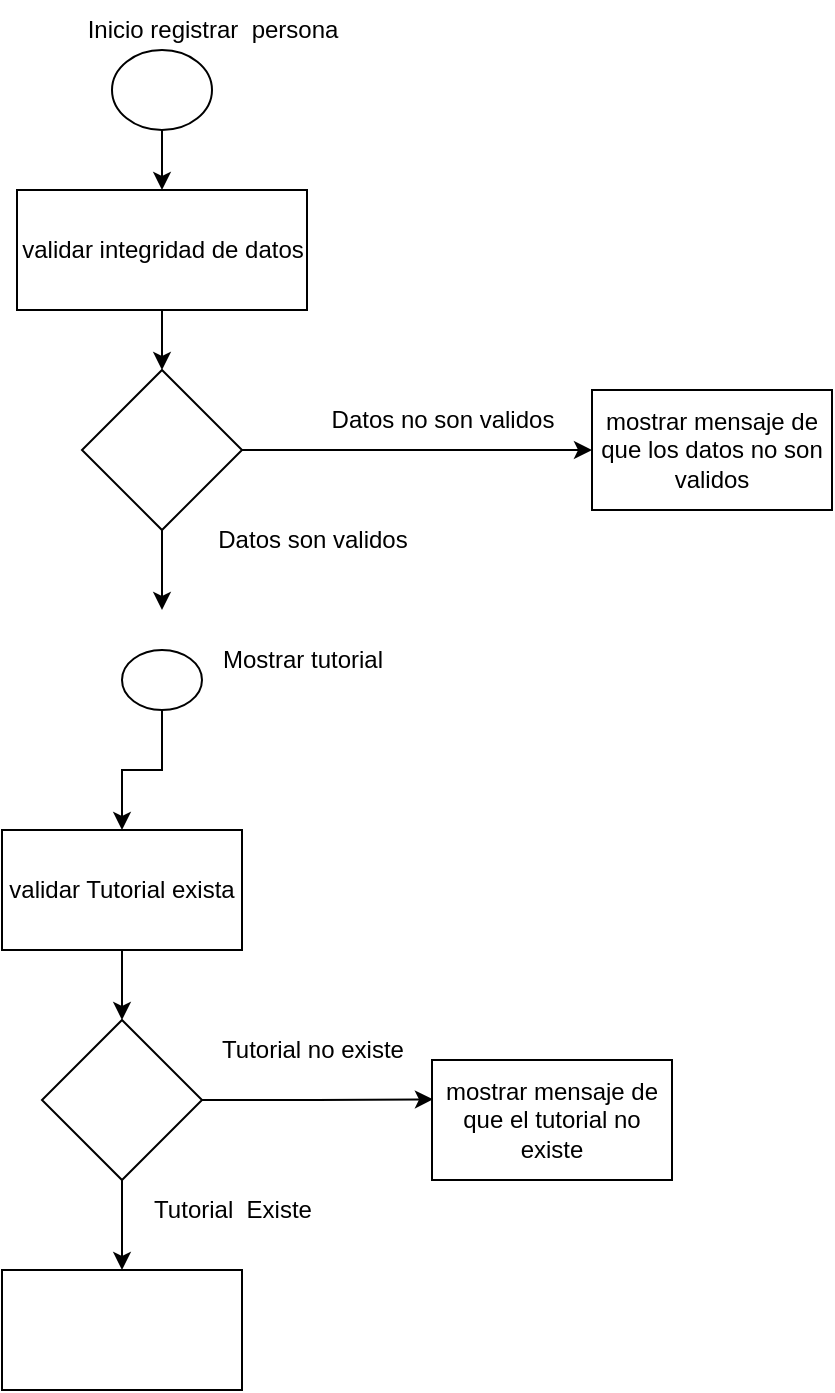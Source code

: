<mxfile version="20.5.3" type="github">
  <diagram id="CPHFEnr3vd0cSPUor515" name="Página-1">
    <mxGraphModel dx="611" dy="322" grid="1" gridSize="10" guides="1" tooltips="1" connect="1" arrows="1" fold="1" page="1" pageScale="1" pageWidth="827" pageHeight="1169" math="0" shadow="0">
      <root>
        <mxCell id="0" />
        <mxCell id="1" parent="0" />
        <mxCell id="SK879dmGWXdE1maNSfmL-5" style="edgeStyle=orthogonalEdgeStyle;rounded=0;orthogonalLoop=1;jettySize=auto;html=1;entryX=0.5;entryY=0;entryDx=0;entryDy=0;" edge="1" parent="1" source="SK879dmGWXdE1maNSfmL-2" target="SK879dmGWXdE1maNSfmL-6">
          <mxGeometry relative="1" as="geometry">
            <mxPoint x="165" y="120" as="targetPoint" />
          </mxGeometry>
        </mxCell>
        <mxCell id="SK879dmGWXdE1maNSfmL-2" value="" style="ellipse;whiteSpace=wrap;html=1;" vertex="1" parent="1">
          <mxGeometry x="140" y="50" width="50" height="40" as="geometry" />
        </mxCell>
        <mxCell id="SK879dmGWXdE1maNSfmL-3" value="Inicio registrar&amp;nbsp; persona" style="text;html=1;align=center;verticalAlign=middle;resizable=0;points=[];autosize=1;strokeColor=none;fillColor=none;" vertex="1" parent="1">
          <mxGeometry x="115" y="25" width="150" height="30" as="geometry" />
        </mxCell>
        <mxCell id="SK879dmGWXdE1maNSfmL-8" style="edgeStyle=orthogonalEdgeStyle;rounded=0;orthogonalLoop=1;jettySize=auto;html=1;entryX=0.5;entryY=0;entryDx=0;entryDy=0;" edge="1" parent="1" source="SK879dmGWXdE1maNSfmL-6" target="SK879dmGWXdE1maNSfmL-7">
          <mxGeometry relative="1" as="geometry" />
        </mxCell>
        <mxCell id="SK879dmGWXdE1maNSfmL-6" value="validar integridad de datos" style="rounded=0;whiteSpace=wrap;html=1;" vertex="1" parent="1">
          <mxGeometry x="92.5" y="120" width="145" height="60" as="geometry" />
        </mxCell>
        <mxCell id="SK879dmGWXdE1maNSfmL-10" style="edgeStyle=orthogonalEdgeStyle;rounded=0;orthogonalLoop=1;jettySize=auto;html=1;entryX=0;entryY=0.5;entryDx=0;entryDy=0;" edge="1" parent="1" source="SK879dmGWXdE1maNSfmL-7" target="SK879dmGWXdE1maNSfmL-11">
          <mxGeometry relative="1" as="geometry">
            <mxPoint x="270" y="250" as="targetPoint" />
          </mxGeometry>
        </mxCell>
        <mxCell id="SK879dmGWXdE1maNSfmL-14" style="edgeStyle=orthogonalEdgeStyle;rounded=0;orthogonalLoop=1;jettySize=auto;html=1;entryX=0.5;entryY=0;entryDx=0;entryDy=0;" edge="1" parent="1" source="SK879dmGWXdE1maNSfmL-7">
          <mxGeometry relative="1" as="geometry">
            <mxPoint x="165" y="330.0" as="targetPoint" />
          </mxGeometry>
        </mxCell>
        <mxCell id="SK879dmGWXdE1maNSfmL-7" value="" style="rhombus;whiteSpace=wrap;html=1;" vertex="1" parent="1">
          <mxGeometry x="125" y="210" width="80" height="80" as="geometry" />
        </mxCell>
        <mxCell id="SK879dmGWXdE1maNSfmL-11" value="mostrar mensaje de que los datos no son validos" style="rounded=0;whiteSpace=wrap;html=1;" vertex="1" parent="1">
          <mxGeometry x="380" y="220" width="120" height="60" as="geometry" />
        </mxCell>
        <mxCell id="SK879dmGWXdE1maNSfmL-12" value="Datos no son validos" style="text;html=1;align=center;verticalAlign=middle;resizable=0;points=[];autosize=1;strokeColor=none;fillColor=none;" vertex="1" parent="1">
          <mxGeometry x="240" y="220" width="130" height="30" as="geometry" />
        </mxCell>
        <mxCell id="SK879dmGWXdE1maNSfmL-17" style="edgeStyle=orthogonalEdgeStyle;rounded=0;orthogonalLoop=1;jettySize=auto;html=1;entryX=0.5;entryY=0;entryDx=0;entryDy=0;exitX=0.5;exitY=1;exitDx=0;exitDy=0;" edge="1" parent="1" source="SK879dmGWXdE1maNSfmL-27" target="SK879dmGWXdE1maNSfmL-25">
          <mxGeometry relative="1" as="geometry">
            <mxPoint x="165" y="390.0" as="sourcePoint" />
            <mxPoint x="165" y="430.0" as="targetPoint" />
          </mxGeometry>
        </mxCell>
        <mxCell id="SK879dmGWXdE1maNSfmL-16" value="" style="rounded=0;whiteSpace=wrap;html=1;" vertex="1" parent="1">
          <mxGeometry x="85" y="660" width="120" height="60" as="geometry" />
        </mxCell>
        <mxCell id="SK879dmGWXdE1maNSfmL-24" value="mostrar mensaje de que el tutorial no existe" style="rounded=0;whiteSpace=wrap;html=1;" vertex="1" parent="1">
          <mxGeometry x="300" y="555" width="120" height="60" as="geometry" />
        </mxCell>
        <mxCell id="SK879dmGWXdE1maNSfmL-30" style="edgeStyle=orthogonalEdgeStyle;rounded=0;orthogonalLoop=1;jettySize=auto;html=1;entryX=0.5;entryY=0;entryDx=0;entryDy=0;" edge="1" parent="1" source="SK879dmGWXdE1maNSfmL-25" target="SK879dmGWXdE1maNSfmL-29">
          <mxGeometry relative="1" as="geometry" />
        </mxCell>
        <mxCell id="SK879dmGWXdE1maNSfmL-25" value="validar Tutorial exista" style="rounded=0;whiteSpace=wrap;html=1;" vertex="1" parent="1">
          <mxGeometry x="85" y="440" width="120" height="60" as="geometry" />
        </mxCell>
        <mxCell id="SK879dmGWXdE1maNSfmL-26" value="Datos son validos" style="text;html=1;align=center;verticalAlign=middle;resizable=0;points=[];autosize=1;strokeColor=none;fillColor=none;" vertex="1" parent="1">
          <mxGeometry x="180" y="280" width="120" height="30" as="geometry" />
        </mxCell>
        <mxCell id="SK879dmGWXdE1maNSfmL-27" value="" style="ellipse;whiteSpace=wrap;html=1;" vertex="1" parent="1">
          <mxGeometry x="145" y="350" width="40" height="30" as="geometry" />
        </mxCell>
        <mxCell id="SK879dmGWXdE1maNSfmL-28" value="Mostrar tutorial" style="text;html=1;align=center;verticalAlign=middle;resizable=0;points=[];autosize=1;strokeColor=none;fillColor=none;" vertex="1" parent="1">
          <mxGeometry x="185" y="340" width="100" height="30" as="geometry" />
        </mxCell>
        <mxCell id="SK879dmGWXdE1maNSfmL-31" style="edgeStyle=orthogonalEdgeStyle;rounded=0;orthogonalLoop=1;jettySize=auto;html=1;entryX=0.004;entryY=0.328;entryDx=0;entryDy=0;entryPerimeter=0;" edge="1" parent="1" source="SK879dmGWXdE1maNSfmL-29" target="SK879dmGWXdE1maNSfmL-24">
          <mxGeometry relative="1" as="geometry" />
        </mxCell>
        <mxCell id="SK879dmGWXdE1maNSfmL-33" style="edgeStyle=orthogonalEdgeStyle;rounded=0;orthogonalLoop=1;jettySize=auto;html=1;entryX=0.5;entryY=0;entryDx=0;entryDy=0;" edge="1" parent="1" source="SK879dmGWXdE1maNSfmL-29" target="SK879dmGWXdE1maNSfmL-16">
          <mxGeometry relative="1" as="geometry" />
        </mxCell>
        <mxCell id="SK879dmGWXdE1maNSfmL-29" value="" style="rhombus;whiteSpace=wrap;html=1;" vertex="1" parent="1">
          <mxGeometry x="105" y="535" width="80" height="80" as="geometry" />
        </mxCell>
        <mxCell id="SK879dmGWXdE1maNSfmL-32" value="Tutorial no existe" style="text;html=1;align=center;verticalAlign=middle;resizable=0;points=[];autosize=1;strokeColor=none;fillColor=none;" vertex="1" parent="1">
          <mxGeometry x="185" y="535" width="110" height="30" as="geometry" />
        </mxCell>
        <mxCell id="SK879dmGWXdE1maNSfmL-34" value="Tutorial&amp;nbsp; Existe" style="text;html=1;align=center;verticalAlign=middle;resizable=0;points=[];autosize=1;strokeColor=none;fillColor=none;" vertex="1" parent="1">
          <mxGeometry x="150" y="615" width="100" height="30" as="geometry" />
        </mxCell>
      </root>
    </mxGraphModel>
  </diagram>
</mxfile>
